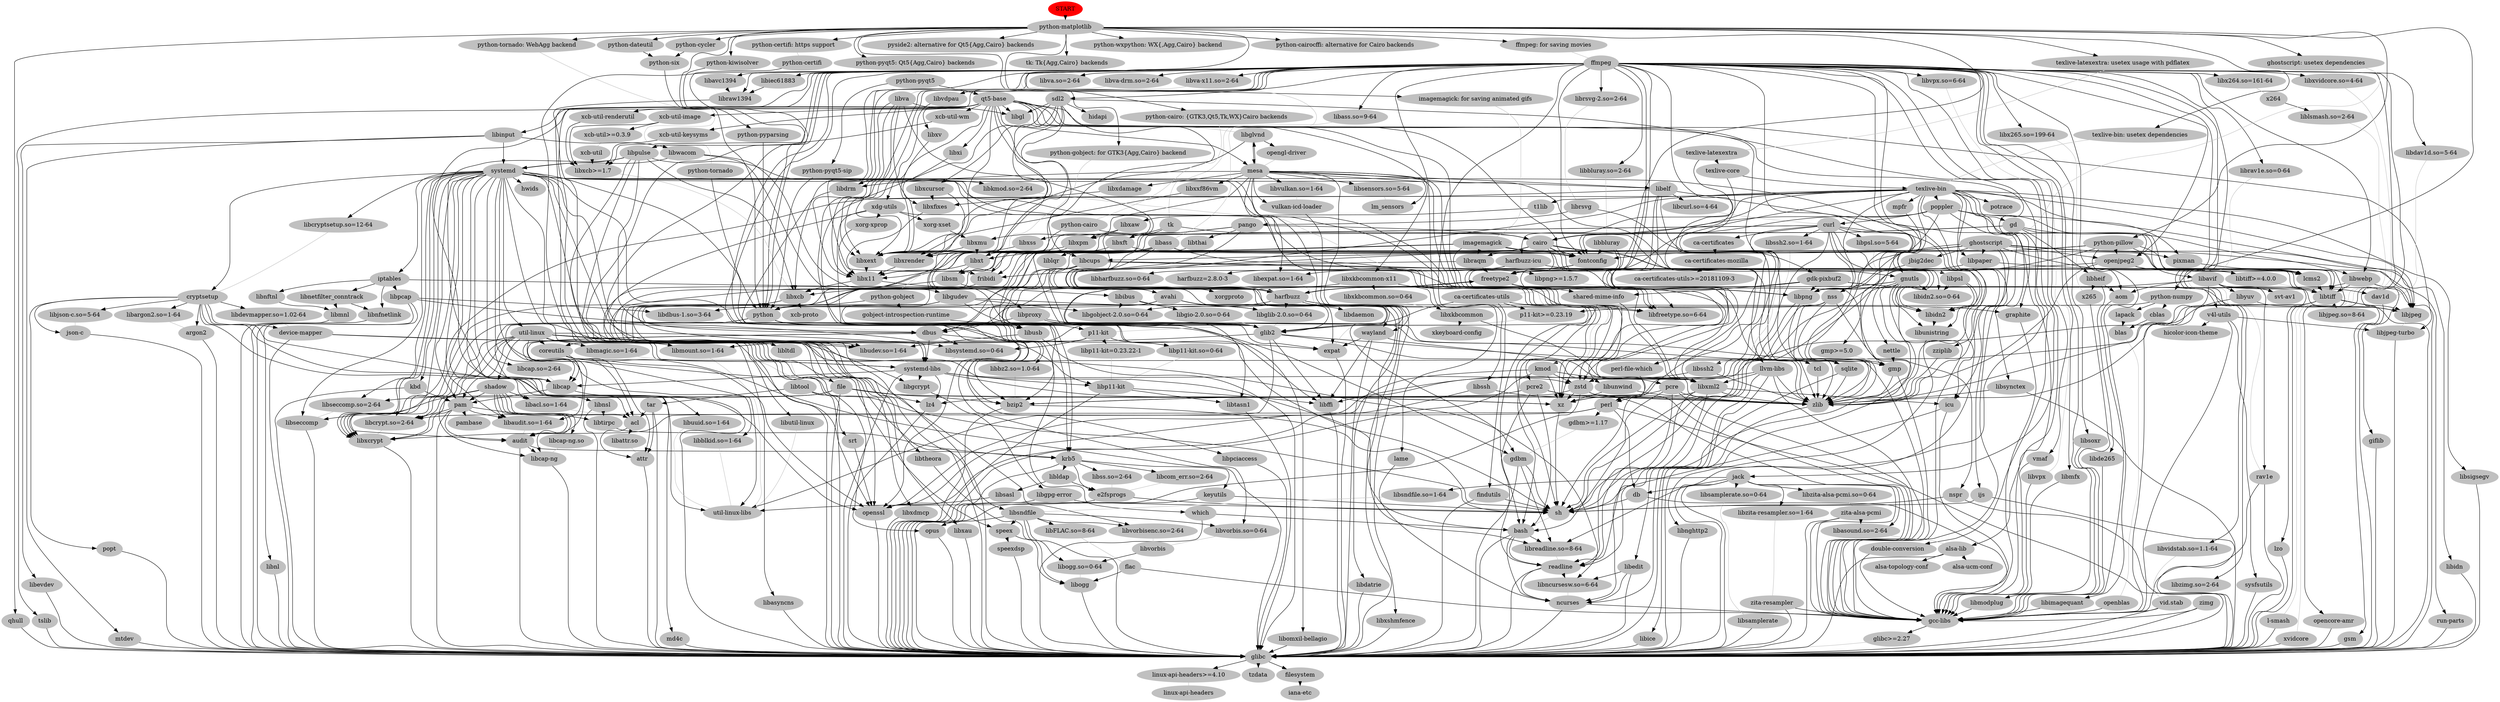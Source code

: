 digraph G { START [color=red, style=filled];
        node [style=filled, color=gray];
        nodesep=0.05;
        ranksep=0.1;
        "START" -> "python-matplotlib";
        "python-matplotlib" -> "freetype2" [color=gray2];
        "freetype2" -> "zlib" [color=gray2];
        "zlib" -> "glibc" [color=gray2];
        "glibc" -> "linux-api-headers>=4.10" [color=gray2];
        "linux-api-headers>=4.10" -> "linux-api-headers" [arrowhead=none, color=grey];
        "glibc" -> "tzdata" [color=gray2];
        "glibc" -> "filesystem" [color=gray2];
        "filesystem" -> "iana-etc" [color=gray2];
        "freetype2" -> "bzip2" [color=gray2];
        "bzip2" -> "glibc" [color=gray2];
        "bzip2" -> "sh" [color=gray2];
        "sh" -> "bash" [arrowhead=none, color=grey];
        "bash" -> "readline" [color=gray2];
        "readline" -> "glibc" [color=gray2];
        "readline" -> "ncurses" [color=gray2];
        "ncurses" -> "glibc" [color=gray2];
        "ncurses" -> "gcc-libs" [color=gray2];
        "gcc-libs" -> "glibc>=2.27" [color=gray2];
        "glibc>=2.27" -> "glibc" [arrowhead=none, color=grey];
        "readline" -> "libncursesw.so=6-64" [color=gray2];
        "libncursesw.so=6-64" -> "ncurses" [arrowhead=none, color=grey];
        "bash" -> "libreadline.so=8-64" [color=gray2];
        "libreadline.so=8-64" -> "readline" [arrowhead=none, color=grey];
        "bash" -> "glibc" [color=gray2];
        "bash" -> "ncurses" [color=gray2];
        "freetype2" -> "sh" [color=gray2];
        "freetype2" -> "libpng" [color=gray2];
        "libpng" -> "zlib" [color=gray2];
        "libpng" -> "sh" [color=gray2];
        "freetype2" -> "harfbuzz" [color=gray2];
        "harfbuzz" -> "glib2" [color=gray2];
        "glib2" -> "pcre" [color=gray2];
        "pcre" -> "gcc-libs" [color=gray2];
        "pcre" -> "readline" [color=gray2];
        "pcre" -> "zlib" [color=gray2];
        "pcre" -> "bzip2" [color=gray2];
        "pcre" -> "bash" [color=gray2];
        "glib2" -> "libffi" [color=gray2];
        "libffi" -> "glibc" [color=gray2];
        "glib2" -> "util-linux-libs" [color=gray2];
        "glib2" -> "zlib" [color=gray2];
        "glib2" -> "libmount.so=1-64" [color=gray2];
        "libmount.so=1-64" -> "util-linux-libs" [arrowhead=none, color=grey];
        "harfbuzz" -> "freetype2" [color=gray2];
        "harfbuzz" -> "graphite" [color=gray2];
        "graphite" -> "gcc-libs" [color=gray2];
        "harfbuzz" -> "libglib-2.0.so=0-64" [color=gray2];
        "libglib-2.0.so=0-64" -> "glib2" [arrowhead=none, color=grey];
        "harfbuzz" -> "libfreetype.so=6-64" [color=gray2];
        "libfreetype.so=6-64" -> "freetype2" [arrowhead=none, color=grey];
        "harfbuzz" -> "libgobject-2.0.so=0-64" [color=gray2];
        "libgobject-2.0.so=0-64" -> "glib2" [arrowhead=none, color=grey];
        "python-matplotlib" -> "python-cycler" [color=gray2];
        "python-cycler" -> "python-six" [color=gray2];
        "python-six" -> "python" [color=gray2];
        "python" -> "bzip2" [color=gray2];
        "python" -> "expat" [color=gray2];
        "expat" -> "glibc" [color=gray2];
        "python" -> "gdbm" [color=gray2];
        "gdbm" -> "glibc" [color=gray2];
        "gdbm" -> "sh" [color=gray2];
        "gdbm" -> "libreadline.so=8-64" [color=gray2];
        "python" -> "libffi" [color=gray2];
        "python" -> "libnsl" [color=gray2];
        "libnsl" -> "glibc" [color=gray2];
        "libnsl" -> "libtirpc" [color=gray2];
        "libtirpc" -> "krb5" [color=gray2];
        "krb5" -> "glibc" [color=gray2];
        "krb5" -> "e2fsprogs" [color=gray2];
        "e2fsprogs" -> "sh" [color=gray2];
        "e2fsprogs" -> "util-linux-libs" [color=gray2];
        "krb5" -> "libss.so=2-64" [color=gray2];
        "libss.so=2-64" -> "e2fsprogs" [arrowhead=none, color=grey];
        "krb5" -> "libcom_err.so=2-64" [color=gray2];
        "libcom_err.so=2-64" -> "e2fsprogs" [arrowhead=none, color=grey];
        "krb5" -> "libldap" [color=gray2];
        "libldap" -> "libsasl" [color=gray2];
        "libsasl" -> "openssl" [color=gray2];
        "openssl" -> "glibc" [color=gray2];
        "libldap" -> "e2fsprogs" [color=gray2];
        "krb5" -> "keyutils" [color=gray2];
        "keyutils" -> "glibc" [color=gray2];
        "keyutils" -> "sh" [color=gray2];
        "python" -> "libxcrypt" [color=gray2];
        "libxcrypt" -> "glibc" [color=gray2];
        "python" -> "openssl" [color=gray2];
        "python" -> "zlib" [color=gray2];
        "python-matplotlib" -> "python-dateutil" [color=gray2];
        "python-dateutil" -> "python-six" [color=gray2];
        "python-matplotlib" -> "python-kiwisolver" [color=gray2];
        "python-kiwisolver" -> "python" [color=gray2];
        "python-matplotlib" -> "python-numpy" [color=gray2];
        "python-numpy" -> "cblas" [color=gray2];
        "cblas" -> "blas" [color=gray2];
        "blas" -> "openblas" [arrowhead=none, color=grey];
        "openblas" -> "gcc-libs" [color=gray2];
        "python-numpy" -> "lapack" [color=gray2];
        "lapack" -> "blas" [color=gray2];
        "python-numpy" -> "python" [color=gray2];
        "python-matplotlib" -> "python-pillow" [color=gray2];
        "python-pillow" -> "python" [color=gray2];
        "python-pillow" -> "freetype2" [color=gray2];
        "python-pillow" -> "lcms2" [color=gray2];
        "lcms2" -> "libtiff" [color=gray2];
        "libtiff" -> "glibc" [color=gray2];
        "libtiff" -> "libjpeg" [color=gray2];
        "libjpeg" -> "libjpeg-turbo" [arrowhead=none, color=grey];
        "libjpeg-turbo" -> "glibc" [color=gray2];
        "libtiff" -> "libjpeg.so=8-64" [color=gray2];
        "libjpeg.so=8-64" -> "libjpeg-turbo" [arrowhead=none, color=grey];
        "libtiff" -> "zlib" [color=gray2];
        "libtiff" -> "xz" [color=gray2];
        "xz" -> "sh" [color=gray2];
        "libtiff" -> "zstd" [color=gray2];
        "zstd" -> "glibc" [color=gray2];
        "zstd" -> "gcc-libs" [color=gray2];
        "zstd" -> "zlib" [color=gray2];
        "zstd" -> "xz" [color=gray2];
        "zstd" -> "lz4" [color=gray2];
        "lz4" -> "glibc" [color=gray2];
        "python-pillow" -> "libraqm" [color=gray2];
        "libraqm" -> "freetype2" [color=gray2];
        "libraqm" -> "fribidi" [color=gray2];
        "fribidi" -> "glibc" [color=gray2];
        "python-pillow" -> "libtiff" [color=gray2];
        "python-pillow" -> "openjpeg2" [color=gray2];
        "openjpeg2" -> "zlib" [color=gray2];
        "openjpeg2" -> "libpng" [color=gray2];
        "openjpeg2" -> "libtiff" [color=gray2];
        "openjpeg2" -> "lcms2" [color=gray2];
        "python-pillow" -> "libimagequant" [color=gray2];
        "libimagequant" -> "gcc-libs" [color=gray2];
        "python-pillow" -> "libxcb" [color=gray2];
        "libxcb" -> "xcb-proto" [color=gray2];
        "libxcb" -> "libxdmcp" [color=gray2];
        "libxdmcp" -> "glibc" [color=gray2];
        "libxcb" -> "libxau" [color=gray2];
        "libxau" -> "glibc" [color=gray2];
        "python-matplotlib" -> "python-pyparsing" [color=gray2];
        "python-pyparsing" -> "python" [color=gray2];
        "python-matplotlib" -> "qhull" [color=gray2];
        "qhull" -> "glibc" [color=gray2];
        "python-matplotlib" -> "tk: Tk{Agg,Cairo} backends" [color=gray2, style=filled];
        "tk: Tk{Agg,Cairo} backends" -> "tk" [arrowhead=none, color=grey, style=filled];
        "tk" -> "tcl" [color=gray2];
        "tcl" -> "zlib" [color=gray2];
        "tk" -> "libxss" [color=gray2];
        "libxss" -> "libxext" [color=gray2];
        "libxext" -> "libx11" [color=gray2];
        "libx11" -> "libxcb" [color=gray2];
        "libx11" -> "xorgproto" [color=gray2];
        "tk" -> "libxft" [color=gray2];
        "libxft" -> "fontconfig" [color=gray2];
        "fontconfig" -> "libexpat.so=1-64" [color=gray2];
        "libexpat.so=1-64" -> "expat" [arrowhead=none, color=grey];
        "fontconfig" -> "libfreetype.so=6-64" [color=gray2];
        "libxft" -> "libxrender" [color=gray2];
        "libxrender" -> "libx11" [color=gray2];
        "python-matplotlib" -> "pyside2: alternative for Qt5{Agg,Cairo} backends" [color=gray2, style=filled];
        "python-matplotlib" -> "python-pyqt5: Qt5{Agg,Cairo} backends" [color=gray2, style=filled];
        "python-pyqt5: Qt5{Agg,Cairo} backends" -> "python-pyqt5" [arrowhead=none, color=grey, style=filled];
        "python-pyqt5" -> "python-pyqt5-sip" [color=gray2];
        "python-pyqt5-sip" -> "python" [color=gray2];
        "python-pyqt5" -> "qt5-base" [color=gray2];
        "qt5-base" -> "libjpeg-turbo" [color=gray2];
        "qt5-base" -> "xcb-util-keysyms" [color=gray2];
        "xcb-util-keysyms" -> "libxcb>=1.7" [color=gray2];
        "libxcb>=1.7" -> "libxcb" [arrowhead=none, color=grey];
        "qt5-base" -> "xcb-util-renderutil" [color=gray2];
        "xcb-util-renderutil" -> "libxcb>=1.7" [color=gray2];
        "qt5-base" -> "libgl" [color=gray2];
        "libgl" -> "libglvnd" [arrowhead=none, color=grey];
        "libglvnd" -> "libxext" [color=gray2];
        "libglvnd" -> "mesa" [color=gray2];
        "mesa" -> "libdrm" [color=gray2];
        "libdrm" -> "libpciaccess" [color=gray2];
        "libpciaccess" -> "glibc" [color=gray2];
        "mesa" -> "wayland" [color=gray2];
        "wayland" -> "glibc" [color=gray2];
        "wayland" -> "libffi" [color=gray2];
        "wayland" -> "expat" [color=gray2];
        "wayland" -> "libxml2" [color=gray2];
        "libxml2" -> "zlib" [color=gray2];
        "libxml2" -> "readline" [color=gray2];
        "libxml2" -> "ncurses" [color=gray2];
        "libxml2" -> "xz" [color=gray2];
        "libxml2" -> "icu" [color=gray2];
        "icu" -> "gcc-libs" [color=gray2];
        "icu" -> "sh" [color=gray2];
        "mesa" -> "libxxf86vm" [color=gray2];
        "libxxf86vm" -> "libxext" [color=gray2];
        "mesa" -> "libxdamage" [color=gray2];
        "libxdamage" -> "libxfixes" [color=gray2];
        "libxfixes" -> "libx11" [color=gray2];
        "mesa" -> "libxshmfence" [color=gray2];
        "libxshmfence" -> "glibc" [color=gray2];
        "mesa" -> "libelf" [color=gray2];
        "libelf" -> "gcc-libs" [color=gray2];
        "libelf" -> "libbz2.so=1.0-64" [color=gray2];
        "libbz2.so=1.0-64" -> "bzip2" [arrowhead=none, color=grey];
        "libelf" -> "libcurl.so=4-64" [color=gray2];
        "libcurl.so=4-64" -> "curl" [arrowhead=none, color=grey];
        "curl" -> "ca-certificates" [color=gray2];
        "ca-certificates" -> "ca-certificates-mozilla" [color=gray2];
        "ca-certificates-mozilla" -> "ca-certificates-utils>=20181109-3" [color=gray2];
        "ca-certificates-utils>=20181109-3" -> "ca-certificates-utils" [arrowhead=none, color=grey];
        "ca-certificates-utils" -> "bash" [color=gray2];
        "ca-certificates-utils" -> "coreutils" [color=gray2];
        "coreutils" -> "glibc" [color=gray2];
        "coreutils" -> "acl" [color=gray2];
        "acl" -> "attr" [color=gray2];
        "attr" -> "glibc" [color=gray2];
        "acl" -> "libattr.so" [color=gray2];
        "libattr.so" -> "attr" [arrowhead=none, color=grey];
        "coreutils" -> "attr" [color=gray2];
        "coreutils" -> "gmp" [color=gray2];
        "gmp" -> "gcc-libs" [color=gray2];
        "gmp" -> "sh" [color=gray2];
        "coreutils" -> "libcap" [color=gray2];
        "libcap" -> "glibc" [color=gray2];
        "libcap" -> "pam" [color=gray2];
        "pam" -> "glibc" [color=gray2];
        "pam" -> "libtirpc" [color=gray2];
        "pam" -> "pambase" [color=gray2];
        "pam" -> "audit" [color=gray2];
        "audit" -> "glibc" [color=gray2];
        "audit" -> "krb5" [color=gray2];
        "audit" -> "libcap-ng" [color=gray2];
        "libcap-ng" -> "glibc" [color=gray2];
        "pam" -> "libaudit.so=1-64" [color=gray2];
        "libaudit.so=1-64" -> "audit" [arrowhead=none, color=grey];
        "pam" -> "libxcrypt" [color=gray2];
        "pam" -> "libcrypt.so=2-64" [color=gray2];
        "libcrypt.so=2-64" -> "libxcrypt" [arrowhead=none, color=grey];
        "coreutils" -> "openssl" [color=gray2];
        "ca-certificates-utils" -> "findutils" [color=gray2];
        "findutils" -> "glibc" [color=gray2];
        "findutils" -> "sh" [color=gray2];
        "ca-certificates-utils" -> "p11-kit>=0.23.19" [color=gray2];
        "p11-kit>=0.23.19" -> "p11-kit" [arrowhead=none, color=grey];
        "p11-kit" -> "libp11-kit=0.23.22-1" [color=gray2];
        "libp11-kit=0.23.22-1" -> "libp11-kit" [arrowhead=none, color=grey];
        "libp11-kit" -> "glibc" [color=gray2];
        "libp11-kit" -> "libtasn1" [color=gray2];
        "libtasn1" -> "glibc" [color=gray2];
        "libp11-kit" -> "libffi" [color=gray2];
        "p11-kit" -> "coreutils" [color=gray2];
        "p11-kit" -> "libp11-kit.so=0-64" [color=gray2];
        "libp11-kit.so=0-64" -> "libp11-kit" [arrowhead=none, color=grey];
        "p11-kit" -> "libsystemd.so=0-64" [color=gray2];
        "libsystemd.so=0-64" -> "systemd-libs" [arrowhead=none, color=grey];
        "systemd-libs" -> "glibc" [color=gray2];
        "systemd-libs" -> "libcap" [color=gray2];
        "systemd-libs" -> "libgcrypt" [color=gray2];
        "libgcrypt" -> "libgpg-error" [color=gray2];
        "libgpg-error" -> "glibc" [color=gray2];
        "libgpg-error" -> "sh" [color=gray2];
        "systemd-libs" -> "libp11-kit" [color=gray2];
        "systemd-libs" -> "lz4" [color=gray2];
        "systemd-libs" -> "xz" [color=gray2];
        "systemd-libs" -> "zstd" [color=gray2];
        "curl" -> "krb5" [color=gray2];
        "curl" -> "libssh2" [color=gray2];
        "libssh2" -> "openssl" [color=gray2];
        "libssh2" -> "zlib" [color=gray2];
        "curl" -> "libssh2.so=1-64" [color=gray2];
        "libssh2.so=1-64" -> "libssh2" [arrowhead=none, color=grey];
        "curl" -> "openssl" [color=gray2];
        "curl" -> "zlib" [color=gray2];
        "curl" -> "libpsl" [color=gray2];
        "libpsl" -> "libidn2" [color=gray2];
        "libidn2" -> "libunistring" [color=gray2];
        "libunistring" -> "glibc" [color=gray2];
        "libpsl" -> "libidn2.so=0-64" [color=gray2];
        "libidn2.so=0-64" -> "libidn2" [arrowhead=none, color=grey];
        "libpsl" -> "libunistring" [color=gray2];
        "curl" -> "libpsl.so=5-64" [color=gray2];
        "libpsl.so=5-64" -> "libpsl" [arrowhead=none, color=grey];
        "curl" -> "libnghttp2" [color=gray2];
        "libnghttp2" -> "glibc" [color=gray2];
        "curl" -> "libidn2" [color=gray2];
        "curl" -> "libidn2.so=0-64" [color=gray2];
        "curl" -> "zstd" [color=gray2];
        "libelf" -> "xz" [color=gray2];
        "libelf" -> "zlib" [color=gray2];
        "libelf" -> "zstd" [color=gray2];
        "mesa" -> "libomxil-bellagio" [color=gray2];
        "libomxil-bellagio" -> "glibc" [color=gray2];
        "mesa" -> "libunwind" [color=gray2];
        "libunwind" -> "xz" [color=gray2];
        "libunwind" -> "zlib" [color=gray2];
        "mesa" -> "llvm-libs" [color=gray2];
        "llvm-libs" -> "gcc-libs" [color=gray2];
        "llvm-libs" -> "zlib" [color=gray2];
        "llvm-libs" -> "libffi" [color=gray2];
        "llvm-libs" -> "libedit" [color=gray2];
        "libedit" -> "glibc" [color=gray2];
        "libedit" -> "ncurses" [color=gray2];
        "libedit" -> "libncursesw.so=6-64" [color=gray2];
        "llvm-libs" -> "ncurses" [color=gray2];
        "llvm-libs" -> "libxml2" [color=gray2];
        "mesa" -> "lm_sensors" [color=gray2];
        "mesa" -> "libglvnd" [color=gray2];
        "mesa" -> "zstd" [color=gray2];
        "mesa" -> "vulkan-icd-loader" [color=gray2];
        "vulkan-icd-loader" -> "glibc" [color=gray2];
        "mesa" -> "libsensors.so=5-64" [color=gray2];
        "libsensors.so=5-64" -> "lm_sensors" [arrowhead=none, color=grey];
        "mesa" -> "libexpat.so=1-64" [color=gray2];
        "mesa" -> "libvulkan.so=1-64" [color=gray2];
        "libvulkan.so=1-64" -> "vulkan-icd-loader" [arrowhead=none, color=grey];
        "libglvnd" -> "opengl-driver" [color=gray2];
        "opengl-driver" -> "mesa" [arrowhead=none, color=grey];
        "qt5-base" -> "fontconfig" [color=gray2];
        "qt5-base" -> "xdg-utils" [color=gray2];
        "xdg-utils" -> "sh" [color=gray2];
        "xdg-utils" -> "which" [color=gray2];
        "which" -> "glibc" [color=gray2];
        "which" -> "bash" [color=gray2];
        "xdg-utils" -> "file" [color=gray2];
        "file" -> "glibc" [color=gray2];
        "file" -> "zlib" [color=gray2];
        "file" -> "xz" [color=gray2];
        "file" -> "bzip2" [color=gray2];
        "file" -> "libseccomp" [color=gray2];
        "libseccomp" -> "glibc" [color=gray2];
        "file" -> "libseccomp.so=2-64" [color=gray2];
        "libseccomp.so=2-64" -> "libseccomp" [arrowhead=none, color=grey];
        "xdg-utils" -> "xorg-xset" [color=gray2];
        "xorg-xset" -> "libxmu" [color=gray2];
        "libxmu" -> "libxext" [color=gray2];
        "libxmu" -> "libxt" [color=gray2];
        "libxt" -> "libsm" [color=gray2];
        "libsm" -> "libice" [color=gray2];
        "libice" -> "glibc" [color=gray2];
        "libsm" -> "libutil-linux" [color=gray2];
        "libutil-linux" -> "util-linux-libs" [arrowhead=none, color=grey];
        "libxt" -> "libx11" [color=gray2];
        "xdg-utils" -> "xorg-xprop" [color=gray2];
        "xorg-xprop" -> "libx11" [color=gray2];
        "qt5-base" -> "shared-mime-info" [color=gray2];
        "shared-mime-info" -> "libxml2" [color=gray2];
        "shared-mime-info" -> "glib2" [color=gray2];
        "qt5-base" -> "xcb-util-wm" [color=gray2];
        "xcb-util-wm" -> "libxcb>=1.7" [color=gray2];
        "qt5-base" -> "libxrender" [color=gray2];
        "qt5-base" -> "libxi" [color=gray2];
        "libxi" -> "libxext" [color=gray2];
        "qt5-base" -> "sqlite" [color=gray2];
        "sqlite" -> "readline" [color=gray2];
        "sqlite" -> "zlib" [color=gray2];
        "qt5-base" -> "xcb-util-image" [color=gray2];
        "xcb-util-image" -> "libxcb>=1.7" [color=gray2];
        "xcb-util-image" -> "xcb-util>=0.3.9" [color=gray2];
        "xcb-util>=0.3.9" -> "xcb-util" [arrowhead=none, color=grey];
        "xcb-util" -> "libxcb>=1.7" [color=gray2];
        "qt5-base" -> "mesa" [color=gray2];
        "qt5-base" -> "tslib" [color=gray2];
        "tslib" -> "glibc" [color=gray2];
        "qt5-base" -> "libinput" [color=gray2];
        "libinput" -> "mtdev" [color=gray2];
        "mtdev" -> "glibc" [color=gray2];
        "libinput" -> "systemd" [color=gray2];
        "systemd" -> "acl" [color=gray2];
        "systemd" -> "libacl.so=1-64" [color=gray2];
        "libacl.so=1-64" -> "acl" [arrowhead=none, color=grey];
        "systemd" -> "bash" [color=gray2];
        "systemd" -> "cryptsetup" [color=gray2];
        "cryptsetup" -> "device-mapper" [color=gray2];
        "device-mapper" -> "glibc" [color=gray2];
        "device-mapper" -> "systemd-libs" [color=gray2];
        "device-mapper" -> "libudev.so=1-64" [color=gray2];
        "libudev.so=1-64" -> "systemd-libs" [arrowhead=none, color=grey];
        "cryptsetup" -> "libdevmapper.so=1.02-64" [color=gray2];
        "libdevmapper.so=1.02-64" -> "device-mapper" [arrowhead=none, color=grey];
        "cryptsetup" -> "openssl" [color=gray2];
        "cryptsetup" -> "popt" [color=gray2];
        "popt" -> "glibc" [color=gray2];
        "cryptsetup" -> "util-linux-libs" [color=gray2];
        "cryptsetup" -> "libuuid.so=1-64" [color=gray2];
        "libuuid.so=1-64" -> "util-linux-libs" [arrowhead=none, color=grey];
        "cryptsetup" -> "json-c" [color=gray2];
        "json-c" -> "glibc" [color=gray2];
        "cryptsetup" -> "libjson-c.so=5-64" [color=gray2];
        "libjson-c.so=5-64" -> "json-c" [arrowhead=none, color=grey];
        "cryptsetup" -> "argon2" [color=gray2];
        "argon2" -> "glibc" [color=gray2];
        "cryptsetup" -> "libargon2.so=1-64" [color=gray2];
        "libargon2.so=1-64" -> "argon2" [arrowhead=none, color=grey];
        "systemd" -> "libcryptsetup.so=12-64" [color=gray2];
        "libcryptsetup.so=12-64" -> "cryptsetup" [arrowhead=none, color=grey];
        "systemd" -> "dbus" [color=gray2];
        "dbus" -> "systemd-libs" [color=gray2];
        "dbus" -> "expat" [color=gray2];
        "dbus" -> "audit" [color=gray2];
        "dbus" -> "libsystemd.so=0-64" [color=gray2];
        "dbus" -> "libaudit.so=1-64" [color=gray2];
        "systemd" -> "iptables" [color=gray2];
        "iptables" -> "libnftnl" [color=gray2];
        "libnftnl" -> "libmnl" [color=gray2];
        "libmnl" -> "glibc" [color=gray2];
        "iptables" -> "libpcap" [color=gray2];
        "libpcap" -> "glibc" [color=gray2];
        "libpcap" -> "libnl" [color=gray2];
        "libnl" -> "glibc" [color=gray2];
        "libpcap" -> "sh" [color=gray2];
        "libpcap" -> "libdbus-1.so=3-64" [color=gray2];
        "libdbus-1.so=3-64" -> "dbus" [arrowhead=none, color=grey];
        "iptables" -> "libnfnetlink" [color=gray2];
        "libnfnetlink" -> "glibc" [color=gray2];
        "iptables" -> "libnetfilter_conntrack" [color=gray2];
        "libnetfilter_conntrack" -> "libnfnetlink" [color=gray2];
        "libnetfilter_conntrack" -> "libmnl" [color=gray2];
        "iptables" -> "bash" [color=gray2];
        "systemd" -> "kbd" [color=gray2];
        "kbd" -> "glibc" [color=gray2];
        "kbd" -> "pam" [color=gray2];
        "systemd" -> "kmod" [color=gray2];
        "kmod" -> "glibc" [color=gray2];
        "kmod" -> "zlib" [color=gray2];
        "kmod" -> "openssl" [color=gray2];
        "kmod" -> "xz" [color=gray2];
        "kmod" -> "zstd" [color=gray2];
        "systemd" -> "libkmod.so=2-64" [color=gray2];
        "libkmod.so=2-64" -> "kmod" [arrowhead=none, color=grey];
        "systemd" -> "hwids" [color=gray2];
        "systemd" -> "libcap" [color=gray2];
        "systemd" -> "libcap.so=2-64" [color=gray2];
        "libcap.so=2-64" -> "libcap" [arrowhead=none, color=grey];
        "systemd" -> "libgcrypt" [color=gray2];
        "systemd" -> "libxcrypt" [color=gray2];
        "systemd" -> "libcrypt.so=2-64" [color=gray2];
        "systemd" -> "systemd-libs" [color=gray2];
        "systemd" -> "libidn2" [color=gray2];
        "systemd" -> "lz4" [color=gray2];
        "systemd" -> "pam" [color=gray2];
        "systemd" -> "libelf" [color=gray2];
        "systemd" -> "libseccomp" [color=gray2];
        "systemd" -> "libseccomp.so=2-64" [color=gray2];
        "systemd" -> "util-linux" [color=gray2];
        "util-linux" -> "pam" [color=gray2];
        "util-linux" -> "shadow" [color=gray2];
        "shadow" -> "pam" [color=gray2];
        "shadow" -> "acl" [color=gray2];
        "shadow" -> "libacl.so=1-64" [color=gray2];
        "shadow" -> "audit" [color=gray2];
        "shadow" -> "libaudit.so=1-64" [color=gray2];
        "shadow" -> "libcap-ng" [color=gray2];
        "shadow" -> "libcap-ng.so" [color=gray2];
        "libcap-ng.so" -> "libcap-ng" [arrowhead=none, color=grey];
        "shadow" -> "libxcrypt" [color=gray2];
        "shadow" -> "libcrypt.so=2-64" [color=gray2];
        "util-linux" -> "coreutils" [color=gray2];
        "util-linux" -> "systemd-libs" [color=gray2];
        "util-linux" -> "libsystemd.so=0-64" [color=gray2];
        "util-linux" -> "libudev.so=1-64" [color=gray2];
        "util-linux" -> "libcap-ng" [color=gray2];
        "util-linux" -> "libxcrypt" [color=gray2];
        "util-linux" -> "libcrypt.so=2-64" [color=gray2];
        "util-linux" -> "util-linux-libs" [color=gray2];
        "util-linux" -> "libmagic.so=1-64" [color=gray2];
        "libmagic.so=1-64" -> "file" [arrowhead=none, color=grey];
        "util-linux" -> "libncursesw.so=6-64" [color=gray2];
        "util-linux" -> "libreadline.so=8-64" [color=gray2];
        "systemd" -> "libblkid.so=1-64" [color=gray2];
        "libblkid.so=1-64" -> "util-linux-libs" [arrowhead=none, color=grey];
        "systemd" -> "libmount.so=1-64" [color=gray2];
        "systemd" -> "xz" [color=gray2];
        "systemd" -> "pcre2" [color=gray2];
        "pcre2" -> "gcc-libs" [color=gray2];
        "pcre2" -> "readline" [color=gray2];
        "pcre2" -> "zlib" [color=gray2];
        "pcre2" -> "bzip2" [color=gray2];
        "pcre2" -> "bash" [color=gray2];
        "systemd" -> "audit" [color=gray2];
        "systemd" -> "libaudit.so=1-64" [color=gray2];
        "systemd" -> "libp11-kit" [color=gray2];
        "systemd" -> "libp11-kit.so=0-64" [color=gray2];
        "systemd" -> "openssl" [color=gray2];
        "libinput" -> "libevdev" [color=gray2];
        "libevdev" -> "glibc" [color=gray2];
        "libinput" -> "libwacom" [color=gray2];
        "libwacom" -> "glib2" [color=gray2];
        "libwacom" -> "systemd" [color=gray2];
        "libwacom" -> "libgudev" [color=gray2];
        "libgudev" -> "systemd-libs" [color=gray2];
        "libgudev" -> "glib2" [color=gray2];
        "libgudev" -> "libglib-2.0.so=0-64" [color=gray2];
        "libgudev" -> "libgobject-2.0.so=0-64" [color=gray2];
        "libgudev" -> "libudev.so=1-64" [color=gray2];
        "qt5-base" -> "libxkbcommon-x11" [color=gray2];
        "libxkbcommon-x11" -> "libxkbcommon" [color=gray2];
        "libxkbcommon" -> "xkeyboard-config" [color=gray2];
        "libxkbcommon" -> "libxml2" [color=gray2];
        "libxkbcommon-x11" -> "libxkbcommon.so=0-64" [color=gray2];
        "libxkbcommon.so=0-64" -> "libxkbcommon" [arrowhead=none, color=grey];
        "libxkbcommon-x11" -> "libxcb" [color=gray2];
        "qt5-base" -> "libproxy" [color=gray2];
        "libproxy" -> "gcc-libs" [color=gray2];
        "libproxy" -> "glib2" [color=gray2];
        "libproxy" -> "dbus" [color=gray2];
        "qt5-base" -> "libcups" [color=gray2];
        "libcups" -> "gnutls" [color=gray2];
        "gnutls" -> "gcc-libs" [color=gray2];
        "gnutls" -> "libtasn1" [color=gray2];
        "gnutls" -> "readline" [color=gray2];
        "gnutls" -> "zlib" [color=gray2];
        "gnutls" -> "nettle" [color=gray2];
        "nettle" -> "gmp" [color=gray2];
        "gnutls" -> "p11-kit" [color=gray2];
        "gnutls" -> "libidn2" [color=gray2];
        "gnutls" -> "libidn2.so=0-64" [color=gray2];
        "gnutls" -> "libunistring" [color=gray2];
        "libcups" -> "libtiff>=4.0.0" [color=gray2];
        "libtiff>=4.0.0" -> "libtiff" [arrowhead=none, color=grey];
        "libcups" -> "libpng>=1.5.7" [color=gray2];
        "libpng>=1.5.7" -> "libpng" [arrowhead=none, color=grey];
        "libcups" -> "krb5" [color=gray2];
        "libcups" -> "avahi" [color=gray2];
        "avahi" -> "expat" [color=gray2];
        "avahi" -> "libdaemon" [color=gray2];
        "avahi" -> "glib2" [color=gray2];
        "avahi" -> "libcap" [color=gray2];
        "avahi" -> "gdbm" [color=gray2];
        "avahi" -> "dbus" [color=gray2];
        "avahi" -> "libdbus-1.so=3-64" [color=gray2];
        "libcups" -> "libusb" [color=gray2];
        "libusb" -> "glibc" [color=gray2];
        "libusb" -> "libudev.so=1-64" [color=gray2];
        "libcups" -> "libxcrypt" [color=gray2];
        "qt5-base" -> "double-conversion" [color=gray2];
        "double-conversion" -> "gcc-libs" [color=gray2];
        "qt5-base" -> "md4c" [color=gray2];
        "md4c" -> "glibc" [color=gray2];
        "python-matplotlib" -> "python-gobject: for GTK3{Agg,Cairo} backend" [color=gray2, style=filled];
        "python-gobject: for GTK3{Agg,Cairo} backend" -> "python-gobject" [arrowhead=none, color=grey, style=filled];
        "python-gobject" -> "gobject-introspection-runtime" [color=gray2];
        "gobject-introspection-runtime" -> "glib2" [color=gray2];
        "python-gobject" -> "python" [color=gray2];
        "python-matplotlib" -> "python-wxpython: WX{,Agg,Cairo} backend" [color=gray2, style=filled];
        "python-matplotlib" -> "python-cairo: {GTK3,Qt5,Tk,WX}Cairo backends" [color=gray2, style=filled];
        "python-cairo: {GTK3,Qt5,Tk,WX}Cairo backends" -> "python-cairo" [arrowhead=none, color=grey, style=filled];
        "python-cairo" -> "cairo" [color=gray2];
        "cairo" -> "lzo" [color=gray2];
        "lzo" -> "glibc" [color=gray2];
        "cairo" -> "zlib" [color=gray2];
        "cairo" -> "libpng" [color=gray2];
        "cairo" -> "fontconfig" [color=gray2];
        "cairo" -> "freetype2" [color=gray2];
        "cairo" -> "libx11" [color=gray2];
        "cairo" -> "libxext" [color=gray2];
        "cairo" -> "libxrender" [color=gray2];
        "cairo" -> "libxcb" [color=gray2];
        "cairo" -> "glib2" [color=gray2];
        "cairo" -> "pixman" [color=gray2];
        "pixman" -> "glibc" [color=gray2];
        "python-cairo" -> "python" [color=gray2];
        "python-matplotlib" -> "python-cairocffi: alternative for Cairo backends" [color=gray2, style=filled];
        "python-matplotlib" -> "python-tornado: WebAgg backend" [color=gray2, style=filled];
        "python-tornado: WebAgg backend" -> "python-tornado" [arrowhead=none, color=grey, style=filled];
        "python-tornado" -> "python" [color=gray2];
        "python-matplotlib" -> "ffmpeg: for saving movies" [color=gray2, style=filled];
        "ffmpeg: for saving movies" -> "ffmpeg" [arrowhead=none, color=grey, style=filled];
        "ffmpeg" -> "alsa-lib" [color=gray2];
        "alsa-lib" -> "glibc" [color=gray2];
        "alsa-lib" -> "alsa-topology-conf" [color=gray2];
        "alsa-lib" -> "alsa-ucm-conf" [color=gray2];
        "ffmpeg" -> "aom" [color=gray2];
        "aom" -> "gcc-libs" [color=gray2];
        "ffmpeg" -> "bzip2" [color=gray2];
        "ffmpeg" -> "fontconfig" [color=gray2];
        "ffmpeg" -> "fribidi" [color=gray2];
        "ffmpeg" -> "gmp" [color=gray2];
        "ffmpeg" -> "gnutls" [color=gray2];
        "ffmpeg" -> "gsm" [color=gray2];
        "gsm" -> "glibc" [color=gray2];
        "ffmpeg" -> "jack" [color=gray2];
        "jack" -> "db" [color=gray2];
        "db" -> "gcc-libs" [color=gray2];
        "db" -> "sh" [color=gray2];
        "jack" -> "gcc-libs" [color=gray2];
        "jack" -> "glibc" [color=gray2];
        "jack" -> "libasound.so=2-64" [color=gray2];
        "libasound.so=2-64" -> "alsa-lib" [arrowhead=none, color=grey];
        "jack" -> "libreadline.so=8-64" [color=gray2];
        "jack" -> "libsndfile.so=1-64" [color=gray2];
        "libsndfile.so=1-64" -> "libsndfile" [arrowhead=none, color=grey];
        "libsndfile" -> "glibc" [color=gray2];
        "libsndfile" -> "opus" [color=gray2];
        "opus" -> "glibc" [color=gray2];
        "libsndfile" -> "speex" [color=gray2];
        "speex" -> "libogg" [color=gray2];
        "libogg" -> "glibc" [color=gray2];
        "speex" -> "speexdsp" [color=gray2];
        "speexdsp" -> "glibc" [color=gray2];
        "libsndfile" -> "libFLAC.so=8-64" [color=gray2];
        "libFLAC.so=8-64" -> "flac" [arrowhead=none, color=grey];
        "flac" -> "gcc-libs" [color=gray2];
        "flac" -> "libogg" [color=gray2];
        "libsndfile" -> "libogg.so=0-64" [color=gray2];
        "libogg.so=0-64" -> "libogg" [arrowhead=none, color=grey];
        "libsndfile" -> "libvorbis.so=0-64" [color=gray2];
        "libvorbis.so=0-64" -> "libvorbis" [arrowhead=none, color=grey];
        "libvorbis" -> "libogg.so=0-64" [color=gray2];
        "libsndfile" -> "libvorbisenc.so=2-64" [color=gray2];
        "libvorbisenc.so=2-64" -> "libvorbis" [arrowhead=none, color=grey];
        "jack" -> "libsamplerate.so=0-64" [color=gray2];
        "libsamplerate.so=0-64" -> "libsamplerate" [arrowhead=none, color=grey];
        "libsamplerate" -> "glibc" [color=gray2];
        "jack" -> "libzita-alsa-pcmi.so=0-64" [color=gray2];
        "libzita-alsa-pcmi.so=0-64" -> "zita-alsa-pcmi" [arrowhead=none, color=grey];
        "zita-alsa-pcmi" -> "gcc-libs" [color=gray2];
        "zita-alsa-pcmi" -> "glibc" [color=gray2];
        "zita-alsa-pcmi" -> "libasound.so=2-64" [color=gray2];
        "jack" -> "libzita-resampler.so=1-64" [color=gray2];
        "libzita-resampler.so=1-64" -> "zita-resampler" [arrowhead=none, color=grey];
        "zita-resampler" -> "gcc-libs" [color=gray2];
        "zita-resampler" -> "glibc" [color=gray2];
        "ffmpeg" -> "lame" [color=gray2];
        "lame" -> "ncurses" [color=gray2];
        "ffmpeg" -> "libass.so=9-64" [color=gray2];
        "libass.so=9-64" -> "libass" [arrowhead=none, color=grey];
        "libass" -> "fontconfig" [color=gray2];
        "libass" -> "fribidi" [color=gray2];
        "libass" -> "glib2" [color=gray2];
        "libass" -> "glibc" [color=gray2];
        "libass" -> "harfbuzz" [color=gray2];
        "libass" -> "libfreetype.so=6-64" [color=gray2];
        "ffmpeg" -> "libavc1394" [color=gray2];
        "libavc1394" -> "libraw1394" [color=gray2];
        "libraw1394" -> "glibc" [color=gray2];
        "ffmpeg" -> "libbluray.so=2-64" [color=gray2];
        "libbluray.so=2-64" -> "libbluray" [arrowhead=none, color=grey];
        "libbluray" -> "fontconfig" [color=gray2];
        "libbluray" -> "libfreetype.so=6-64" [color=gray2];
        "libbluray" -> "libxml2" [color=gray2];
        "ffmpeg" -> "libdav1d.so=5-64" [color=gray2];
        "libdav1d.so=5-64" -> "dav1d" [arrowhead=none, color=grey];
        "dav1d" -> "glibc" [color=gray2];
        "ffmpeg" -> "libdrm" [color=gray2];
        "ffmpeg" -> "libfreetype.so=6-64" [color=gray2];
        "ffmpeg" -> "libiec61883" [color=gray2];
        "libiec61883" -> "libraw1394" [color=gray2];
        "ffmpeg" -> "libmfx" [color=gray2];
        "libmfx" -> "gcc-libs" [color=gray2];
        "ffmpeg" -> "libmodplug" [color=gray2];
        "libmodplug" -> "gcc-libs" [color=gray2];
        "ffmpeg" -> "libpulse" [color=gray2];
        "libpulse" -> "dbus" [color=gray2];
        "libpulse" -> "libasyncns" [color=gray2];
        "libasyncns" -> "glibc" [color=gray2];
        "libpulse" -> "libcap" [color=gray2];
        "libpulse" -> "libxcb" [color=gray2];
        "libpulse" -> "libsm" [color=gray2];
        "libpulse" -> "libsndfile" [color=gray2];
        "libpulse" -> "systemd" [color=gray2];
        "ffmpeg" -> "librav1e.so=0-64" [color=gray2];
        "librav1e.so=0-64" -> "rav1e" [arrowhead=none, color=grey];
        "rav1e" -> "gcc-libs" [color=gray2];
        "rav1e" -> "glibc" [color=gray2];
        "ffmpeg" -> "libraw1394" [color=gray2];
        "ffmpeg" -> "librsvg-2.so=2-64" [color=gray2];
        "librsvg-2.so=2-64" -> "librsvg" [arrowhead=none, color=grey];
        "librsvg" -> "gdk-pixbuf2" [color=gray2];
        "gdk-pixbuf2" -> "glib2" [color=gray2];
        "gdk-pixbuf2" -> "libpng" [color=gray2];
        "gdk-pixbuf2" -> "libtiff" [color=gray2];
        "gdk-pixbuf2" -> "libjpeg" [color=gray2];
        "gdk-pixbuf2" -> "shared-mime-info" [color=gray2];
        "librsvg" -> "pango" [color=gray2];
        "pango" -> "libthai" [color=gray2];
        "libthai" -> "libdatrie" [color=gray2];
        "libdatrie" -> "glibc" [color=gray2];
        "pango" -> "cairo" [color=gray2];
        "pango" -> "libxft" [color=gray2];
        "pango" -> "harfbuzz" [color=gray2];
        "pango" -> "fribidi" [color=gray2];
        "ffmpeg" -> "libsoxr" [color=gray2];
        "libsoxr" -> "gcc-libs" [color=gray2];
        "ffmpeg" -> "libssh" [color=gray2];
        "libssh" -> "zlib" [color=gray2];
        "libssh" -> "openssl" [color=gray2];
        "ffmpeg" -> "libtheora" [color=gray2];
        "libtheora" -> "libogg" [color=gray2];
        "ffmpeg" -> "libva.so=2-64" [color=gray2];
        "libva.so=2-64" -> "libva" [arrowhead=none, color=grey];
        "libva" -> "libdrm" [color=gray2];
        "libva" -> "libgl" [color=gray2];
        "libva" -> "libx11" [color=gray2];
        "libva" -> "libxext" [color=gray2];
        "libva" -> "libxfixes" [color=gray2];
        "libva" -> "wayland" [color=gray2];
        "ffmpeg" -> "libva-drm.so=2-64" [color=gray2];
        "libva-drm.so=2-64" -> "libva" [arrowhead=none, color=grey];
        "ffmpeg" -> "libva-x11.so=2-64" [color=gray2];
        "libva-x11.so=2-64" -> "libva" [arrowhead=none, color=grey];
        "ffmpeg" -> "libvdpau" [color=gray2];
        "libvdpau" -> "libxext" [color=gray2];
        "ffmpeg" -> "libvidstab.so=1.1-64" [color=gray2];
        "libvidstab.so=1.1-64" -> "vid.stab" [arrowhead=none, color=grey];
        "vid.stab" -> "gcc-libs" [color=gray2];
        "vid.stab" -> "glibc" [color=gray2];
        "ffmpeg" -> "libvorbisenc.so=2-64" [color=gray2];
        "ffmpeg" -> "libvorbis.so=0-64" [color=gray2];
        "ffmpeg" -> "libvpx.so=6-64" [color=gray2];
        "libvpx.so=6-64" -> "libvpx" [arrowhead=none, color=grey];
        "libvpx" -> "gcc-libs" [color=gray2];
        "ffmpeg" -> "libwebp" [color=gray2];
        "libwebp" -> "libpng" [color=gray2];
        "libwebp" -> "libjpeg" [color=gray2];
        "libwebp" -> "libtiff" [color=gray2];
        "libwebp" -> "giflib" [color=gray2];
        "giflib" -> "glibc" [color=gray2];
        "ffmpeg" -> "libx11" [color=gray2];
        "ffmpeg" -> "libx264.so=161-64" [color=gray2];
        "libx264.so=161-64" -> "x264" [arrowhead=none, color=grey];
        "x264" -> "liblsmash.so=2-64" [color=gray2];
        "liblsmash.so=2-64" -> "l-smash" [arrowhead=none, color=grey];
        "l-smash" -> "glibc" [color=gray2];
        "ffmpeg" -> "libx265.so=199-64" [color=gray2];
        "libx265.so=199-64" -> "x265" [arrowhead=none, color=grey];
        "x265" -> "gcc-libs" [color=gray2];
        "ffmpeg" -> "libxcb" [color=gray2];
        "ffmpeg" -> "libxext" [color=gray2];
        "ffmpeg" -> "libxml2" [color=gray2];
        "ffmpeg" -> "libxv" [color=gray2];
        "libxv" -> "libxext" [color=gray2];
        "ffmpeg" -> "libxvidcore.so=4-64" [color=gray2];
        "libxvidcore.so=4-64" -> "xvidcore" [arrowhead=none, color=grey];
        "xvidcore" -> "glibc" [color=gray2];
        "ffmpeg" -> "libzimg.so=2-64" [color=gray2];
        "libzimg.so=2-64" -> "zimg" [arrowhead=none, color=grey];
        "zimg" -> "gcc-libs" [color=gray2];
        "zimg" -> "glibc" [color=gray2];
        "ffmpeg" -> "opencore-amr" [color=gray2];
        "opencore-amr" -> "glibc" [color=gray2];
        "ffmpeg" -> "openjpeg2" [color=gray2];
        "ffmpeg" -> "opus" [color=gray2];
        "ffmpeg" -> "sdl2" [color=gray2];
        "sdl2" -> "glibc" [color=gray2];
        "sdl2" -> "libxext" [color=gray2];
        "sdl2" -> "libxrender" [color=gray2];
        "sdl2" -> "libx11" [color=gray2];
        "sdl2" -> "libgl" [color=gray2];
        "sdl2" -> "libxcursor" [color=gray2];
        "libxcursor" -> "libxfixes" [color=gray2];
        "libxcursor" -> "libxrender" [color=gray2];
        "sdl2" -> "libibus" [color=gray2];
        "libibus" -> "libglib-2.0.so=0-64" [color=gray2];
        "libibus" -> "libgobject-2.0.so=0-64" [color=gray2];
        "libibus" -> "libgio-2.0.so=0-64" [color=gray2];
        "libgio-2.0.so=0-64" -> "glib2" [arrowhead=none, color=grey];
        "sdl2" -> "hidapi" [color=gray2];
        "sdl2" -> "libusb" [color=gray2];
        "ffmpeg" -> "speex" [color=gray2];
        "ffmpeg" -> "srt" [color=gray2];
        "srt" -> "openssl" [color=gray2];
        "ffmpeg" -> "v4l-utils" [color=gray2];
        "v4l-utils" -> "hicolor-icon-theme" [color=gray2];
        "v4l-utils" -> "gcc-libs" [color=gray2];
        "v4l-utils" -> "sysfsutils" [color=gray2];
        "sysfsutils" -> "glibc" [color=gray2];
        "v4l-utils" -> "libjpeg-turbo" [color=gray2];
        "ffmpeg" -> "vmaf" [color=gray2];
        "vmaf" -> "gcc-libs" [color=gray2];
        "ffmpeg" -> "xz" [color=gray2];
        "ffmpeg" -> "zlib" [color=gray2];
        "python-matplotlib" -> "imagemagick: for saving animated gifs" [color=gray2, style=filled];
        "imagemagick: for saving animated gifs" -> "imagemagick" [arrowhead=none, color=grey, style=filled];
        "imagemagick" -> "libltdl" [color=gray2];
        "libltdl" -> "libtool" [arrowhead=none, color=grey];
        "libtool" -> "sh" [color=gray2];
        "libtool" -> "tar" [color=gray2];
        "tar" -> "glibc" [color=gray2];
        "tar" -> "acl" [color=gray2];
        "tar" -> "attr" [color=gray2];
        "libtool" -> "glibc" [color=gray2];
        "imagemagick" -> "lcms2" [color=gray2];
        "imagemagick" -> "fontconfig" [color=gray2];
        "imagemagick" -> "libxext" [color=gray2];
        "imagemagick" -> "liblqr" [color=gray2];
        "liblqr" -> "glib2" [color=gray2];
        "imagemagick" -> "libraqm" [color=gray2];
        "imagemagick" -> "libpng" [color=gray2];
        "imagemagick" -> "libxml2" [color=gray2];
        "python-matplotlib" -> "ghostscript: usetex dependencies" [color=gray2, style=filled];
        "ghostscript: usetex dependencies" -> "ghostscript" [arrowhead=none, color=grey, style=filled];
        "ghostscript" -> "libxt" [color=gray2];
        "ghostscript" -> "libcups" [color=gray2];
        "ghostscript" -> "fontconfig" [color=gray2];
        "ghostscript" -> "zlib" [color=gray2];
        "ghostscript" -> "libpng" [color=gray2];
        "ghostscript" -> "libjpeg" [color=gray2];
        "ghostscript" -> "jbig2dec" [color=gray2];
        "jbig2dec" -> "libpng" [color=gray2];
        "ghostscript" -> "libtiff" [color=gray2];
        "ghostscript" -> "lcms2" [color=gray2];
        "ghostscript" -> "dbus" [color=gray2];
        "ghostscript" -> "libpaper" [color=gray2];
        "libpaper" -> "sh" [color=gray2];
        "libpaper" -> "run-parts" [color=gray2];
        "run-parts" -> "glibc" [color=gray2];
        "ghostscript" -> "ijs" [color=gray2];
        "ijs" -> "glibc" [color=gray2];
        "ijs" -> "sh" [color=gray2];
        "ghostscript" -> "openjpeg2" [color=gray2];
        "ghostscript" -> "libidn" [color=gray2];
        "libidn" -> "glibc" [color=gray2];
        "python-matplotlib" -> "texlive-bin: usetex dependencies" [color=gray2, style=filled];
        "texlive-bin: usetex dependencies" -> "texlive-bin" [arrowhead=none, color=grey, style=filled];
        "texlive-bin" -> "cairo" [color=gray2];
        "texlive-bin" -> "pixman" [color=gray2];
        "texlive-bin" -> "graphite" [color=gray2];
        "texlive-bin" -> "t1lib" [color=gray2];
        "t1lib" -> "libxaw" [color=gray2];
        "libxaw" -> "libxmu" [color=gray2];
        "libxaw" -> "libxpm" [color=gray2];
        "libxpm" -> "libxt" [color=gray2];
        "libxpm" -> "libxext" [color=gray2];
        "texlive-bin" -> "gd" [color=gray2];
        "gd" -> "fontconfig" [color=gray2];
        "gd" -> "libxpm" [color=gray2];
        "gd" -> "libwebp" [color=gray2];
        "gd" -> "libavif" [color=gray2];
        "libavif" -> "glibc" [color=gray2];
        "libavif" -> "aom" [color=gray2];
        "libavif" -> "dav1d" [color=gray2];
        "libavif" -> "rav1e" [color=gray2];
        "libavif" -> "svt-av1" [color=gray2];
        "libavif" -> "zlib" [color=gray2];
        "libavif" -> "libpng" [color=gray2];
        "libavif" -> "libjpeg" [color=gray2];
        "libavif" -> "libyuv" [color=gray2];
        "libyuv" -> "gcc-libs" [color=gray2];
        "libyuv" -> "libjpeg" [color=gray2];
        "gd" -> "libheif" [color=gray2];
        "libheif" -> "libde265" [color=gray2];
        "libde265" -> "gcc-libs" [color=gray2];
        "libheif" -> "x265" [color=gray2];
        "libheif" -> "aom" [color=gray2];
        "texlive-bin" -> "poppler" [color=gray2];
        "poppler" -> "libjpeg" [color=gray2];
        "poppler" -> "gcc-libs" [color=gray2];
        "poppler" -> "cairo" [color=gray2];
        "poppler" -> "fontconfig" [color=gray2];
        "poppler" -> "openjpeg2" [color=gray2];
        "poppler" -> "lcms2" [color=gray2];
        "poppler" -> "nss" [color=gray2];
        "nss" -> "nspr" [color=gray2];
        "nspr" -> "glibc" [color=gray2];
        "nspr" -> "sh" [color=gray2];
        "nss" -> "sqlite" [color=gray2];
        "nss" -> "zlib" [color=gray2];
        "nss" -> "sh" [color=gray2];
        "nss" -> "p11-kit>=0.23.19" [color=gray2];
        "poppler" -> "curl" [color=gray2];
        "texlive-bin" -> "libsigsegv" [color=gray2];
        "libsigsegv" -> "glibc" [color=gray2];
        "texlive-bin" -> "zziplib" [color=gray2];
        "zziplib" -> "zlib" [color=gray2];
        "texlive-bin" -> "libpng" [color=gray2];
        "texlive-bin" -> "libjpeg" [color=gray2];
        "texlive-bin" -> "freetype2" [color=gray2];
        "texlive-bin" -> "libxcrypt" [color=gray2];
        "texlive-bin" -> "icu" [color=gray2];
        "texlive-bin" -> "harfbuzz" [color=gray2];
        "texlive-bin" -> "harfbuzz-icu" [color=gray2];
        "harfbuzz-icu" -> "harfbuzz=2.8.0-3" [color=gray2];
        "harfbuzz=2.8.0-3" -> "harfbuzz" [arrowhead=none, color=grey];
        "harfbuzz-icu" -> "icu" [color=gray2];
        "harfbuzz-icu" -> "libharfbuzz.so=0-64" [color=gray2];
        "libharfbuzz.so=0-64" -> "harfbuzz" [arrowhead=none, color=grey];
        "texlive-bin" -> "gmp" [color=gray2];
        "texlive-bin" -> "mpfr" [color=gray2];
        "mpfr" -> "gmp>=5.0" [color=gray2];
        "gmp>=5.0" -> "gmp" [arrowhead=none, color=grey];
        "texlive-bin" -> "potrace" [color=gray2];
        "texlive-bin" -> "libpaper" [color=gray2];
        "texlive-bin" -> "libsynctex" [color=gray2];
        "libsynctex" -> "glibc" [color=gray2];
        "libsynctex" -> "zlib" [color=gray2];
        "python-matplotlib" -> "texlive-latexextra: usetex usage with pdflatex" [color=gray2, style=filled];
        "texlive-latexextra: usetex usage with pdflatex" -> "texlive-latexextra" [arrowhead=none, color=grey, style=filled];
        "texlive-latexextra" -> "texlive-core" [color=gray2];
        "texlive-core" -> "texlive-bin" [color=gray2];
        "texlive-core" -> "perl" [color=gray2];
        "perl" -> "gdbm>=1.17" [color=gray2];
        "gdbm>=1.17" -> "gdbm" [arrowhead=none, color=grey];
        "perl" -> "db" [color=gray2];
        "perl" -> "glibc" [color=gray2];
        "perl" -> "libxcrypt" [color=gray2];
        "perl" -> "libcrypt.so=2-64" [color=gray2];
        "texlive-latexextra" -> "perl-file-which" [color=gray2];
        "perl-file-which" -> "perl" [color=gray2];
        "python-matplotlib" -> "python-certifi: https support" [color=gray2, style=filled];
        "python-certifi: https support" -> "python-certifi" [arrowhead=none, color=grey, style=filled];
        "python-certifi" -> "python" [color=gray2];
}
